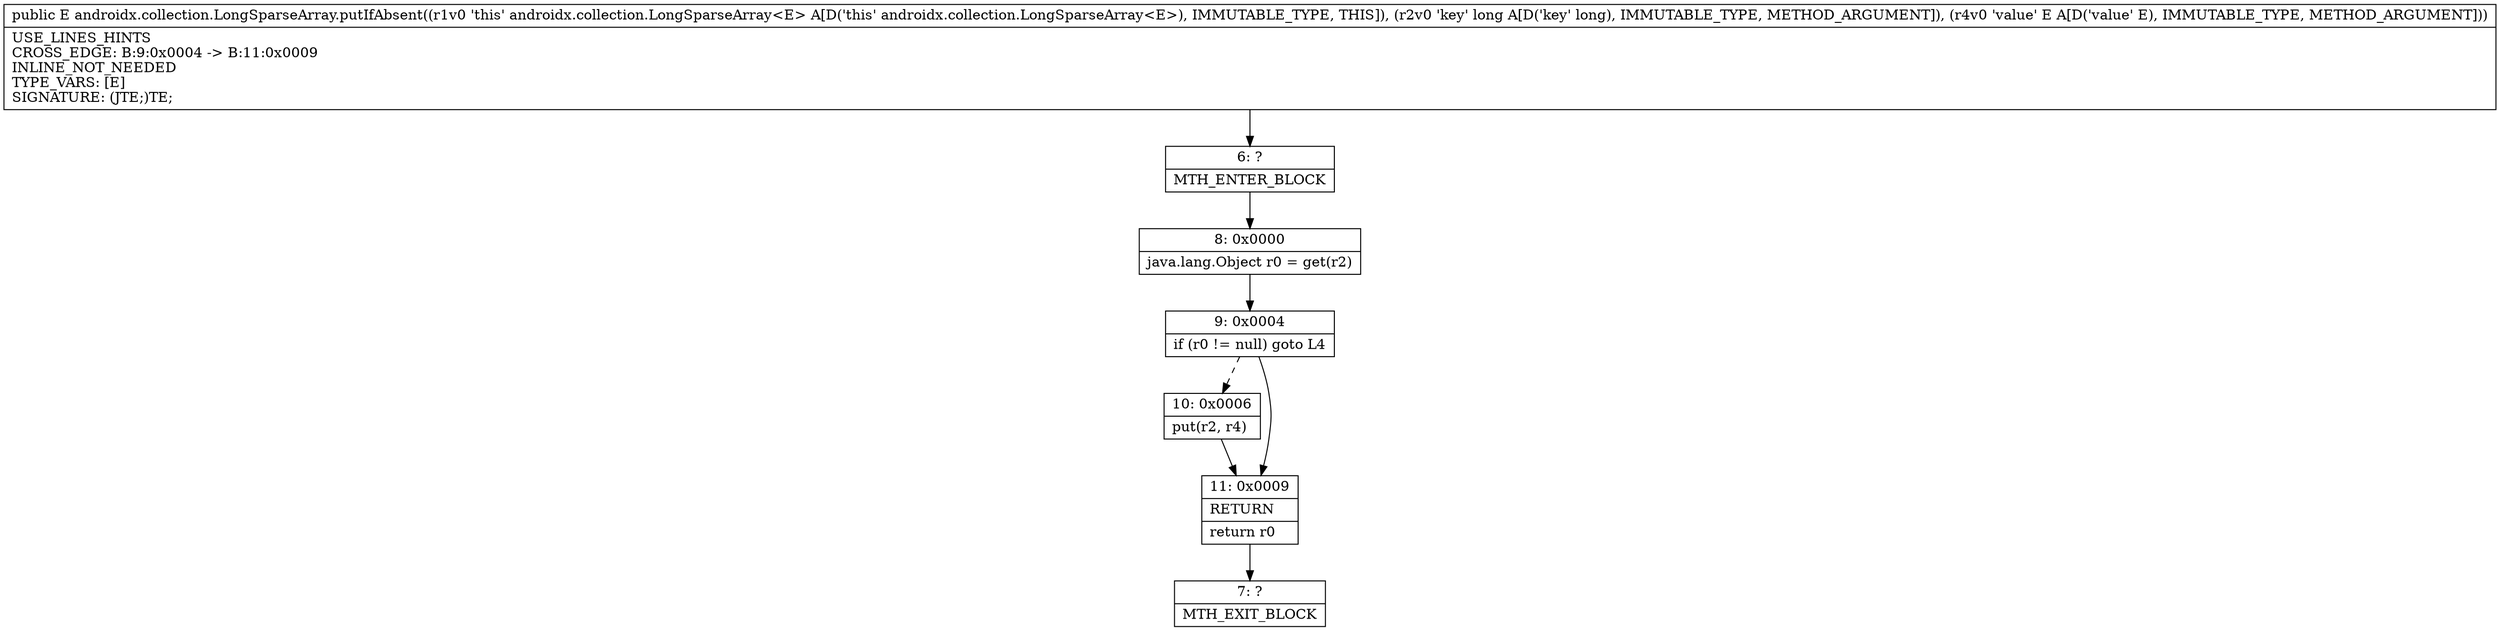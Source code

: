 digraph "CFG forandroidx.collection.LongSparseArray.putIfAbsent(JLjava\/lang\/Object;)Ljava\/lang\/Object;" {
Node_6 [shape=record,label="{6\:\ ?|MTH_ENTER_BLOCK\l}"];
Node_8 [shape=record,label="{8\:\ 0x0000|java.lang.Object r0 = get(r2)\l}"];
Node_9 [shape=record,label="{9\:\ 0x0004|if (r0 != null) goto L4\l}"];
Node_10 [shape=record,label="{10\:\ 0x0006|put(r2, r4)\l}"];
Node_11 [shape=record,label="{11\:\ 0x0009|RETURN\l|return r0\l}"];
Node_7 [shape=record,label="{7\:\ ?|MTH_EXIT_BLOCK\l}"];
MethodNode[shape=record,label="{public E androidx.collection.LongSparseArray.putIfAbsent((r1v0 'this' androidx.collection.LongSparseArray\<E\> A[D('this' androidx.collection.LongSparseArray\<E\>), IMMUTABLE_TYPE, THIS]), (r2v0 'key' long A[D('key' long), IMMUTABLE_TYPE, METHOD_ARGUMENT]), (r4v0 'value' E A[D('value' E), IMMUTABLE_TYPE, METHOD_ARGUMENT]))  | USE_LINES_HINTS\lCROSS_EDGE: B:9:0x0004 \-\> B:11:0x0009\lINLINE_NOT_NEEDED\lTYPE_VARS: [E]\lSIGNATURE: (JTE;)TE;\l}"];
MethodNode -> Node_6;Node_6 -> Node_8;
Node_8 -> Node_9;
Node_9 -> Node_10[style=dashed];
Node_9 -> Node_11;
Node_10 -> Node_11;
Node_11 -> Node_7;
}

